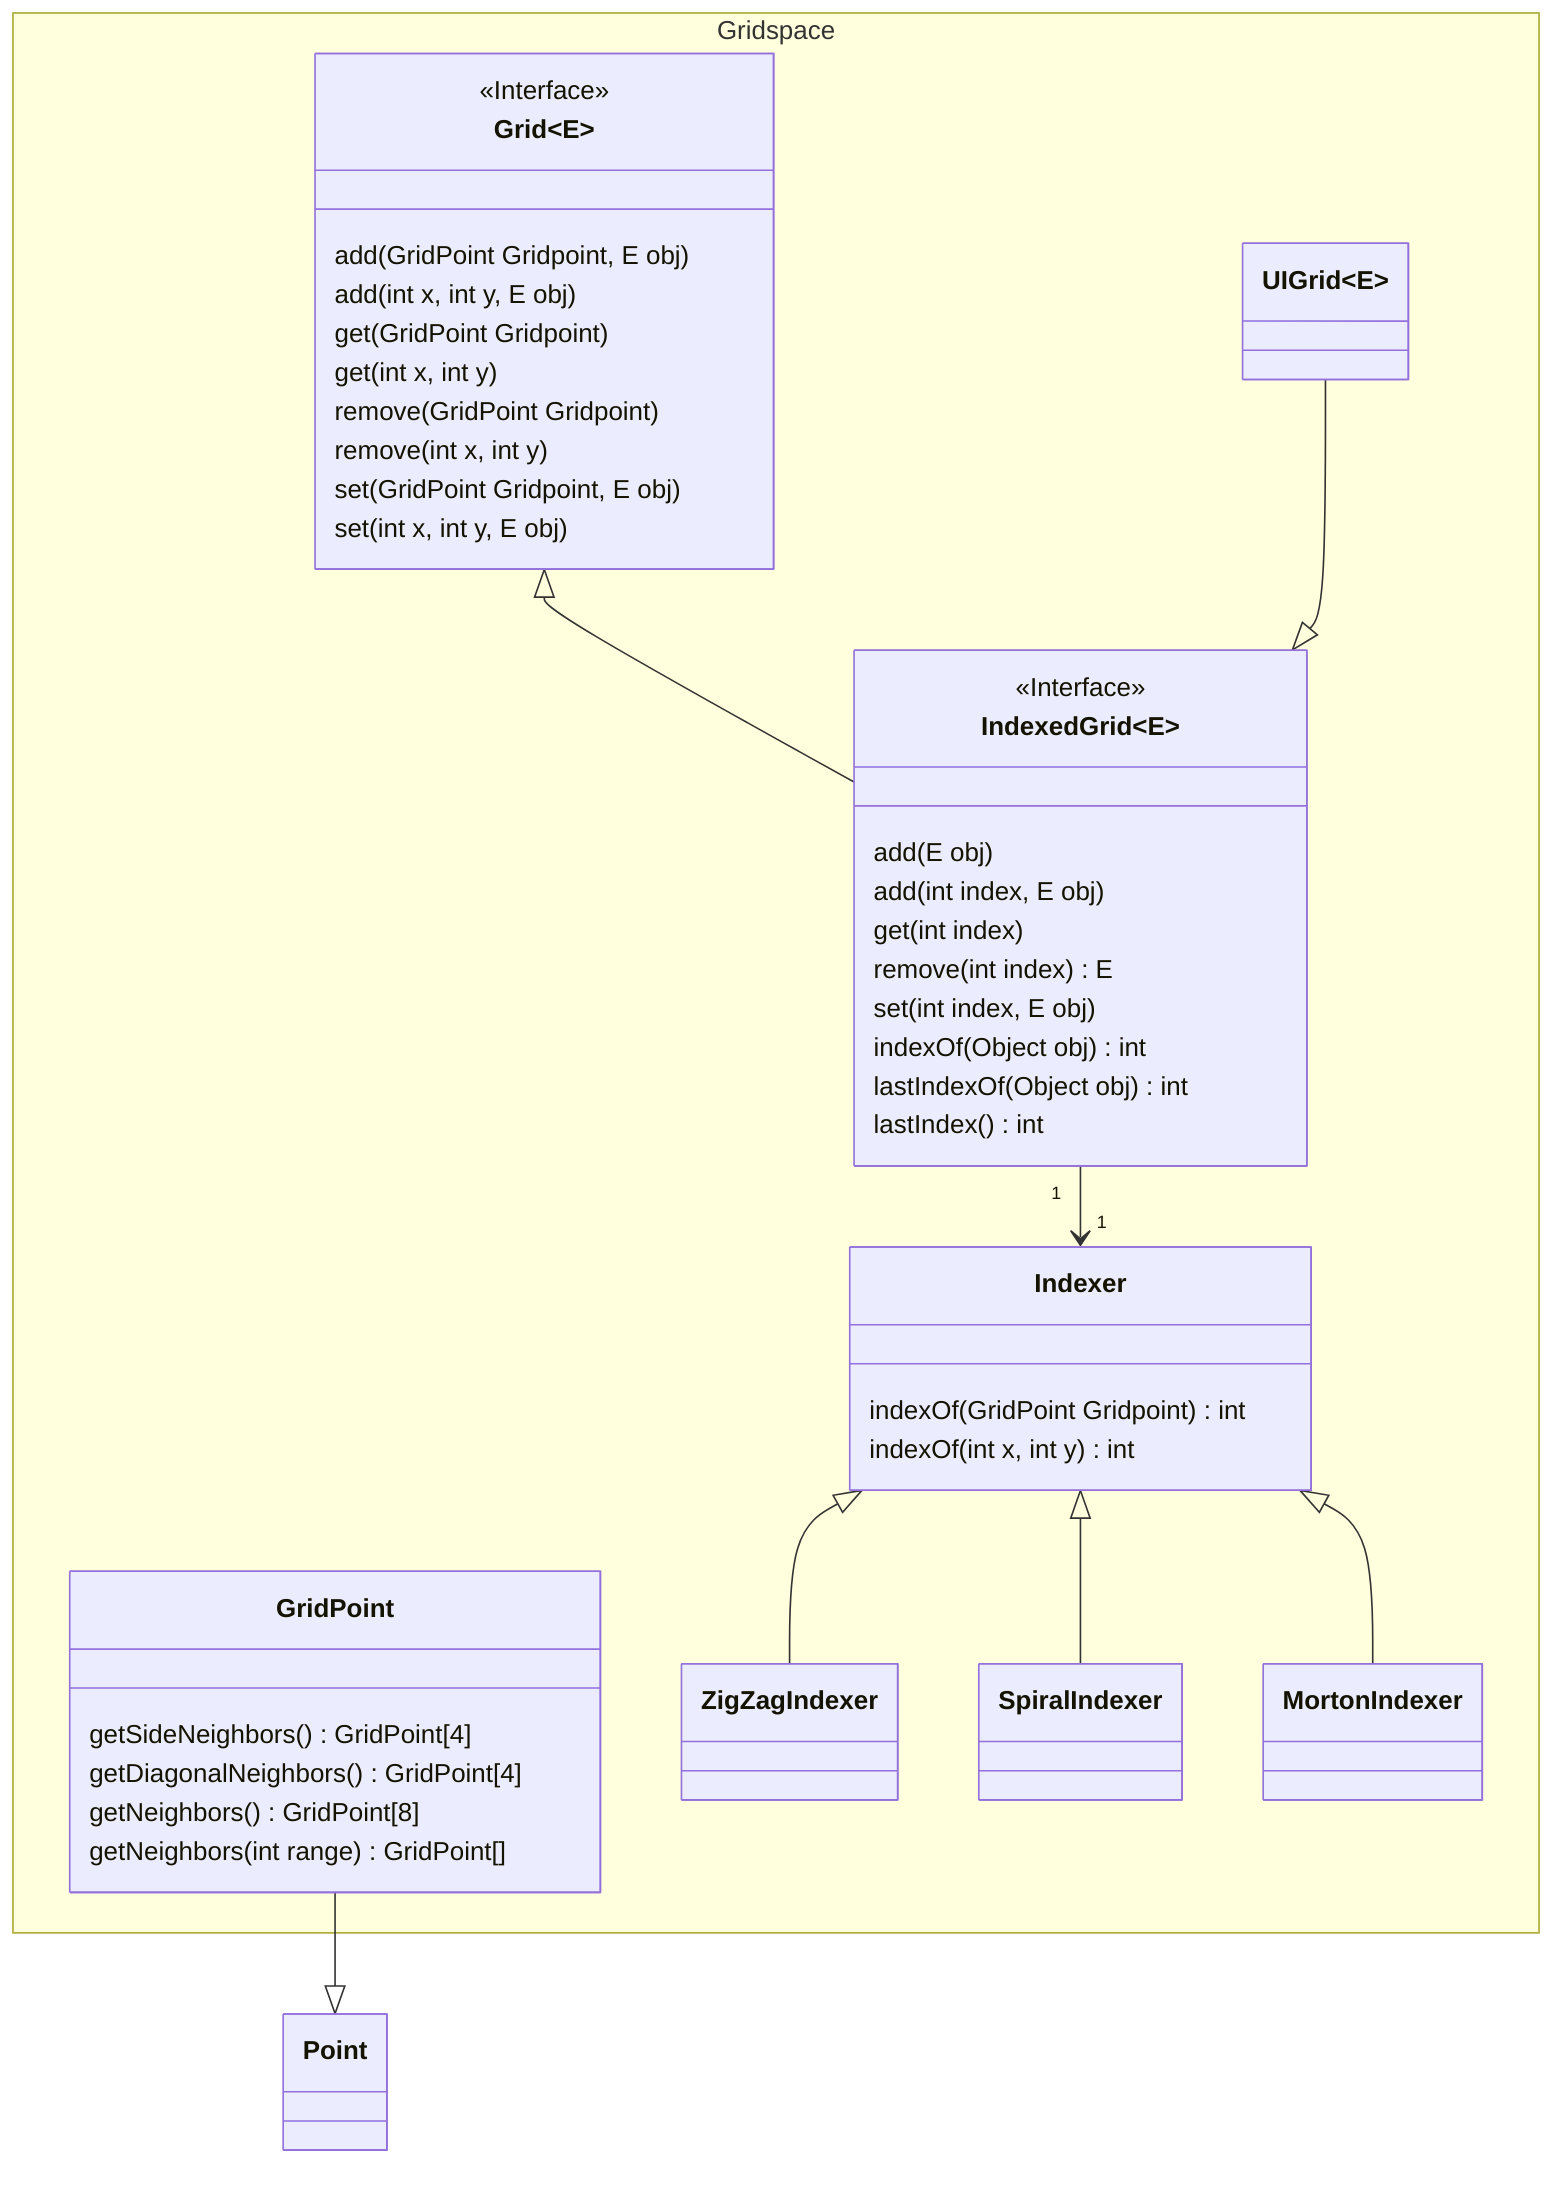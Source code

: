 classDiagram
    namespace Gridspace {
        class Grid~E~
        class IndexedGrid~E~
        class UIGrid~E~
        class GridPoint

        class Indexer
        class ZigZagIndexer
        class SpiralIndexer
        class MortonIndexer
    }
        class GridPoint {
            getSideNeighbors() GridPoint[4]
            getDiagonalNeighbors() GridPoint[4]
            getNeighbors() GridPoint[8]
            getNeighbors(int range) GridPoint[]
        }
        GridPoint --|> Point

        class Grid~E~ {
            <<Interface>>
            add(GridPoint Gridpoint, E obj)
            add(int x, int y, E obj)
            get(GridPoint Gridpoint)
            get(int x, int y)
            remove(GridPoint Gridpoint)
            remove(int x, int y)
            set(GridPoint Gridpoint, E obj)
            set(int x, int y, E obj)
        }

        class IndexedGrid~E~ {
            <<Interface>>
            add(E obj)
            add(int index, E obj)
            get(int index)
            remove(int index) E
            set(int index, E obj)
            indexOf(Object obj) int
            lastIndexOf(Object obj) int
            lastIndex() int
        }

        class UIGrid~E~ {

        }

        class Indexer {
            indexOf(GridPoint Gridpoint) int
            indexOf(int x, int y) int
        }
        

        Grid <|-- IndexedGrid
        IndexedGrid "1" --> "1" Indexer
        UIGrid --|> IndexedGrid
        Indexer <|-- ZigZagIndexer
        Indexer <|-- SpiralIndexer
        Indexer <|-- MortonIndexer